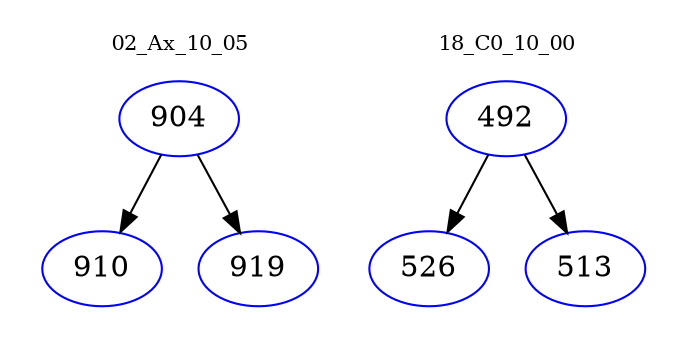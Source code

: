 digraph{
subgraph cluster_0 {
color = white
label = "02_Ax_10_05";
fontsize=10;
T0_904 [label="904", color="blue"]
T0_904 -> T0_910 [color="black"]
T0_910 [label="910", color="blue"]
T0_904 -> T0_919 [color="black"]
T0_919 [label="919", color="blue"]
}
subgraph cluster_1 {
color = white
label = "18_C0_10_00";
fontsize=10;
T1_492 [label="492", color="blue"]
T1_492 -> T1_526 [color="black"]
T1_526 [label="526", color="blue"]
T1_492 -> T1_513 [color="black"]
T1_513 [label="513", color="blue"]
}
}
